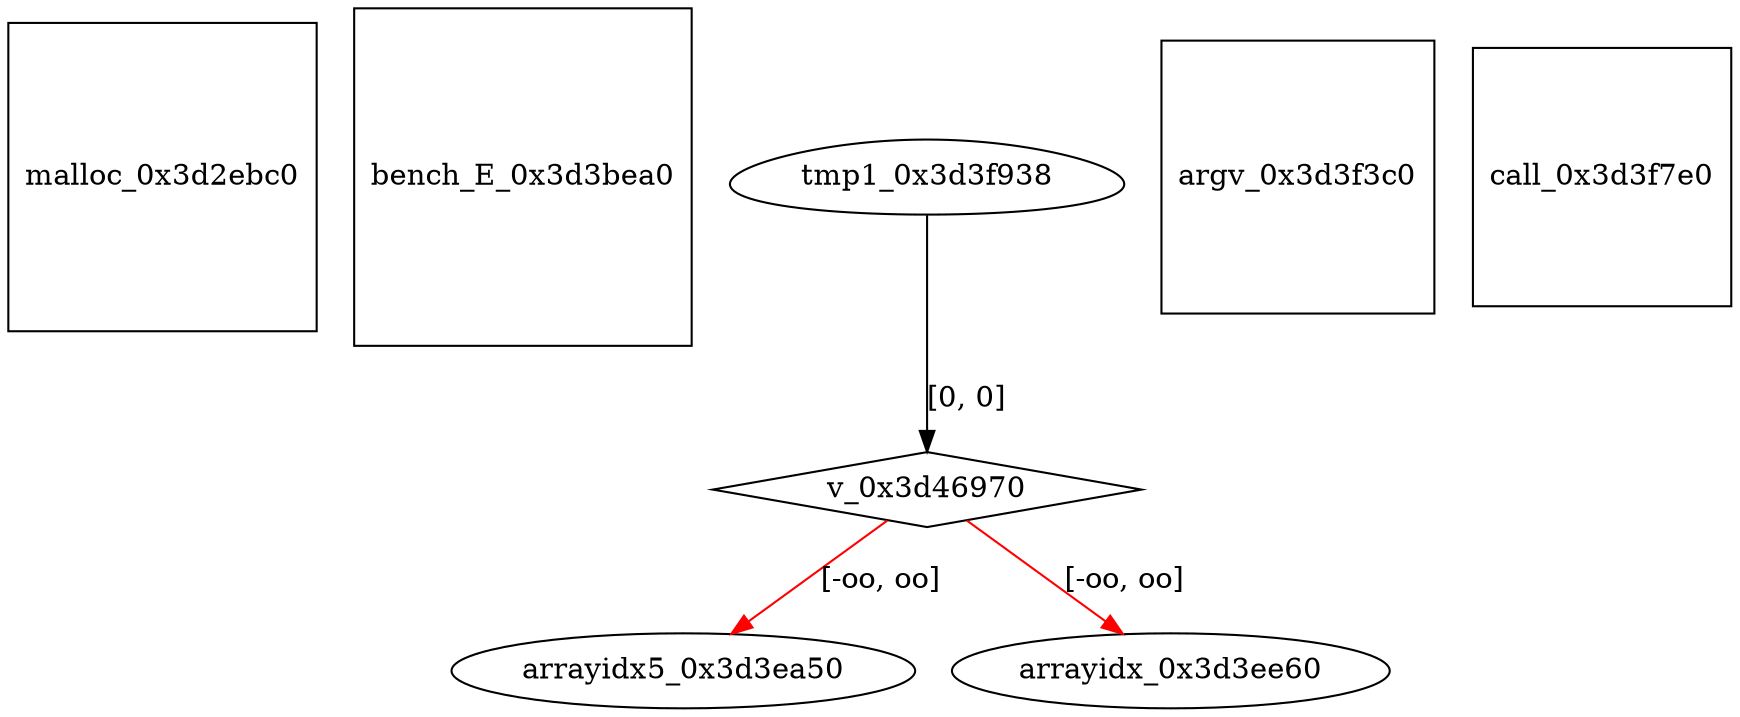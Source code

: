 digraph grafico {
"malloc_0x3d2ebc0" [shape=square];
"bench_E_0x3d3bea0" [shape=square];
"arrayidx5_0x3d3ea50" [shape=ellipse];
"v_0x3d46970" -> "arrayidx5_0x3d3ea50" [label="[-oo, oo]",color=red];
"arrayidx_0x3d3ee60" [shape=ellipse];
"v_0x3d46970" -> "arrayidx_0x3d3ee60" [label="[-oo, oo]",color=red];
"argv_0x3d3f3c0" [shape=square];
"call_0x3d3f7e0" [shape=square];
"tmp1_0x3d3f938" [shape=egg];
"v_0x3d46970" [shape=diamond];
"tmp1_0x3d3f938" -> "v_0x3d46970" [label="[0, 0]"];
}